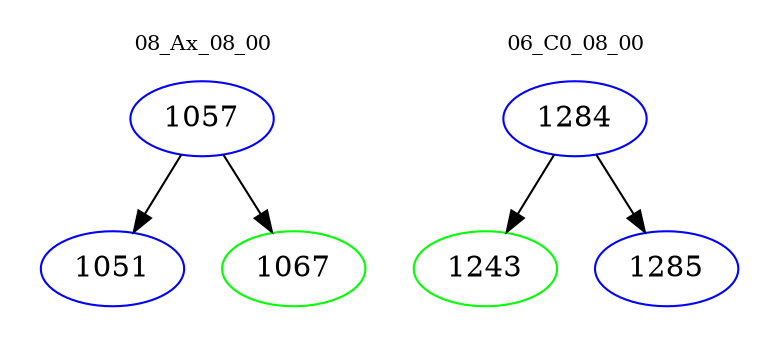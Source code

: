 digraph{
subgraph cluster_0 {
color = white
label = "08_Ax_08_00";
fontsize=10;
T0_1057 [label="1057", color="blue"]
T0_1057 -> T0_1051 [color="black"]
T0_1051 [label="1051", color="blue"]
T0_1057 -> T0_1067 [color="black"]
T0_1067 [label="1067", color="green"]
}
subgraph cluster_1 {
color = white
label = "06_C0_08_00";
fontsize=10;
T1_1284 [label="1284", color="blue"]
T1_1284 -> T1_1243 [color="black"]
T1_1243 [label="1243", color="green"]
T1_1284 -> T1_1285 [color="black"]
T1_1285 [label="1285", color="blue"]
}
}
